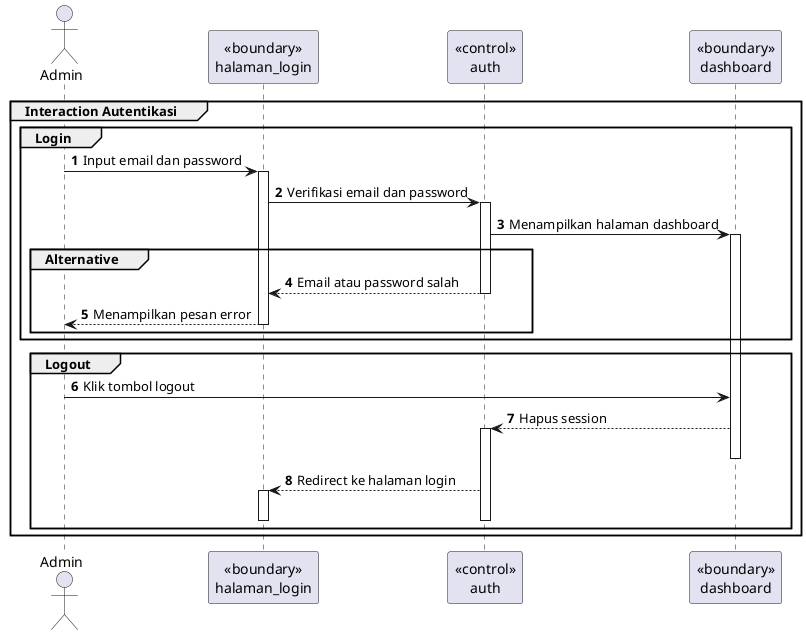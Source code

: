 @startuml Login
autonumber
actor Admin
participant "<<boundary>>\nhalaman_login" as login
participant "<<control>>\nauth" as auth
participant "<<boundary>>\ndashboard" as dashboard
group Interaction Autentikasi
group Login
    Admin -> login: Input email dan password
    activate login
    login -> auth: Verifikasi email dan password
    activate auth
    auth -> dashboard: Menampilkan halaman dashboard
    activate dashboard
    group Alternative
        auth --> login: Email atau password salah
        deactivate auth
        login --> Admin: Menampilkan pesan error
        deactivate login
    end
end
group Logout
    Admin -> dashboard: Klik tombol logout
    dashboard --> auth: Hapus session
    activate auth
    deactivate dashboard
    auth --> login: Redirect ke halaman login
    activate login
    deactivate login
    deactivate auth
end
end
@enduml